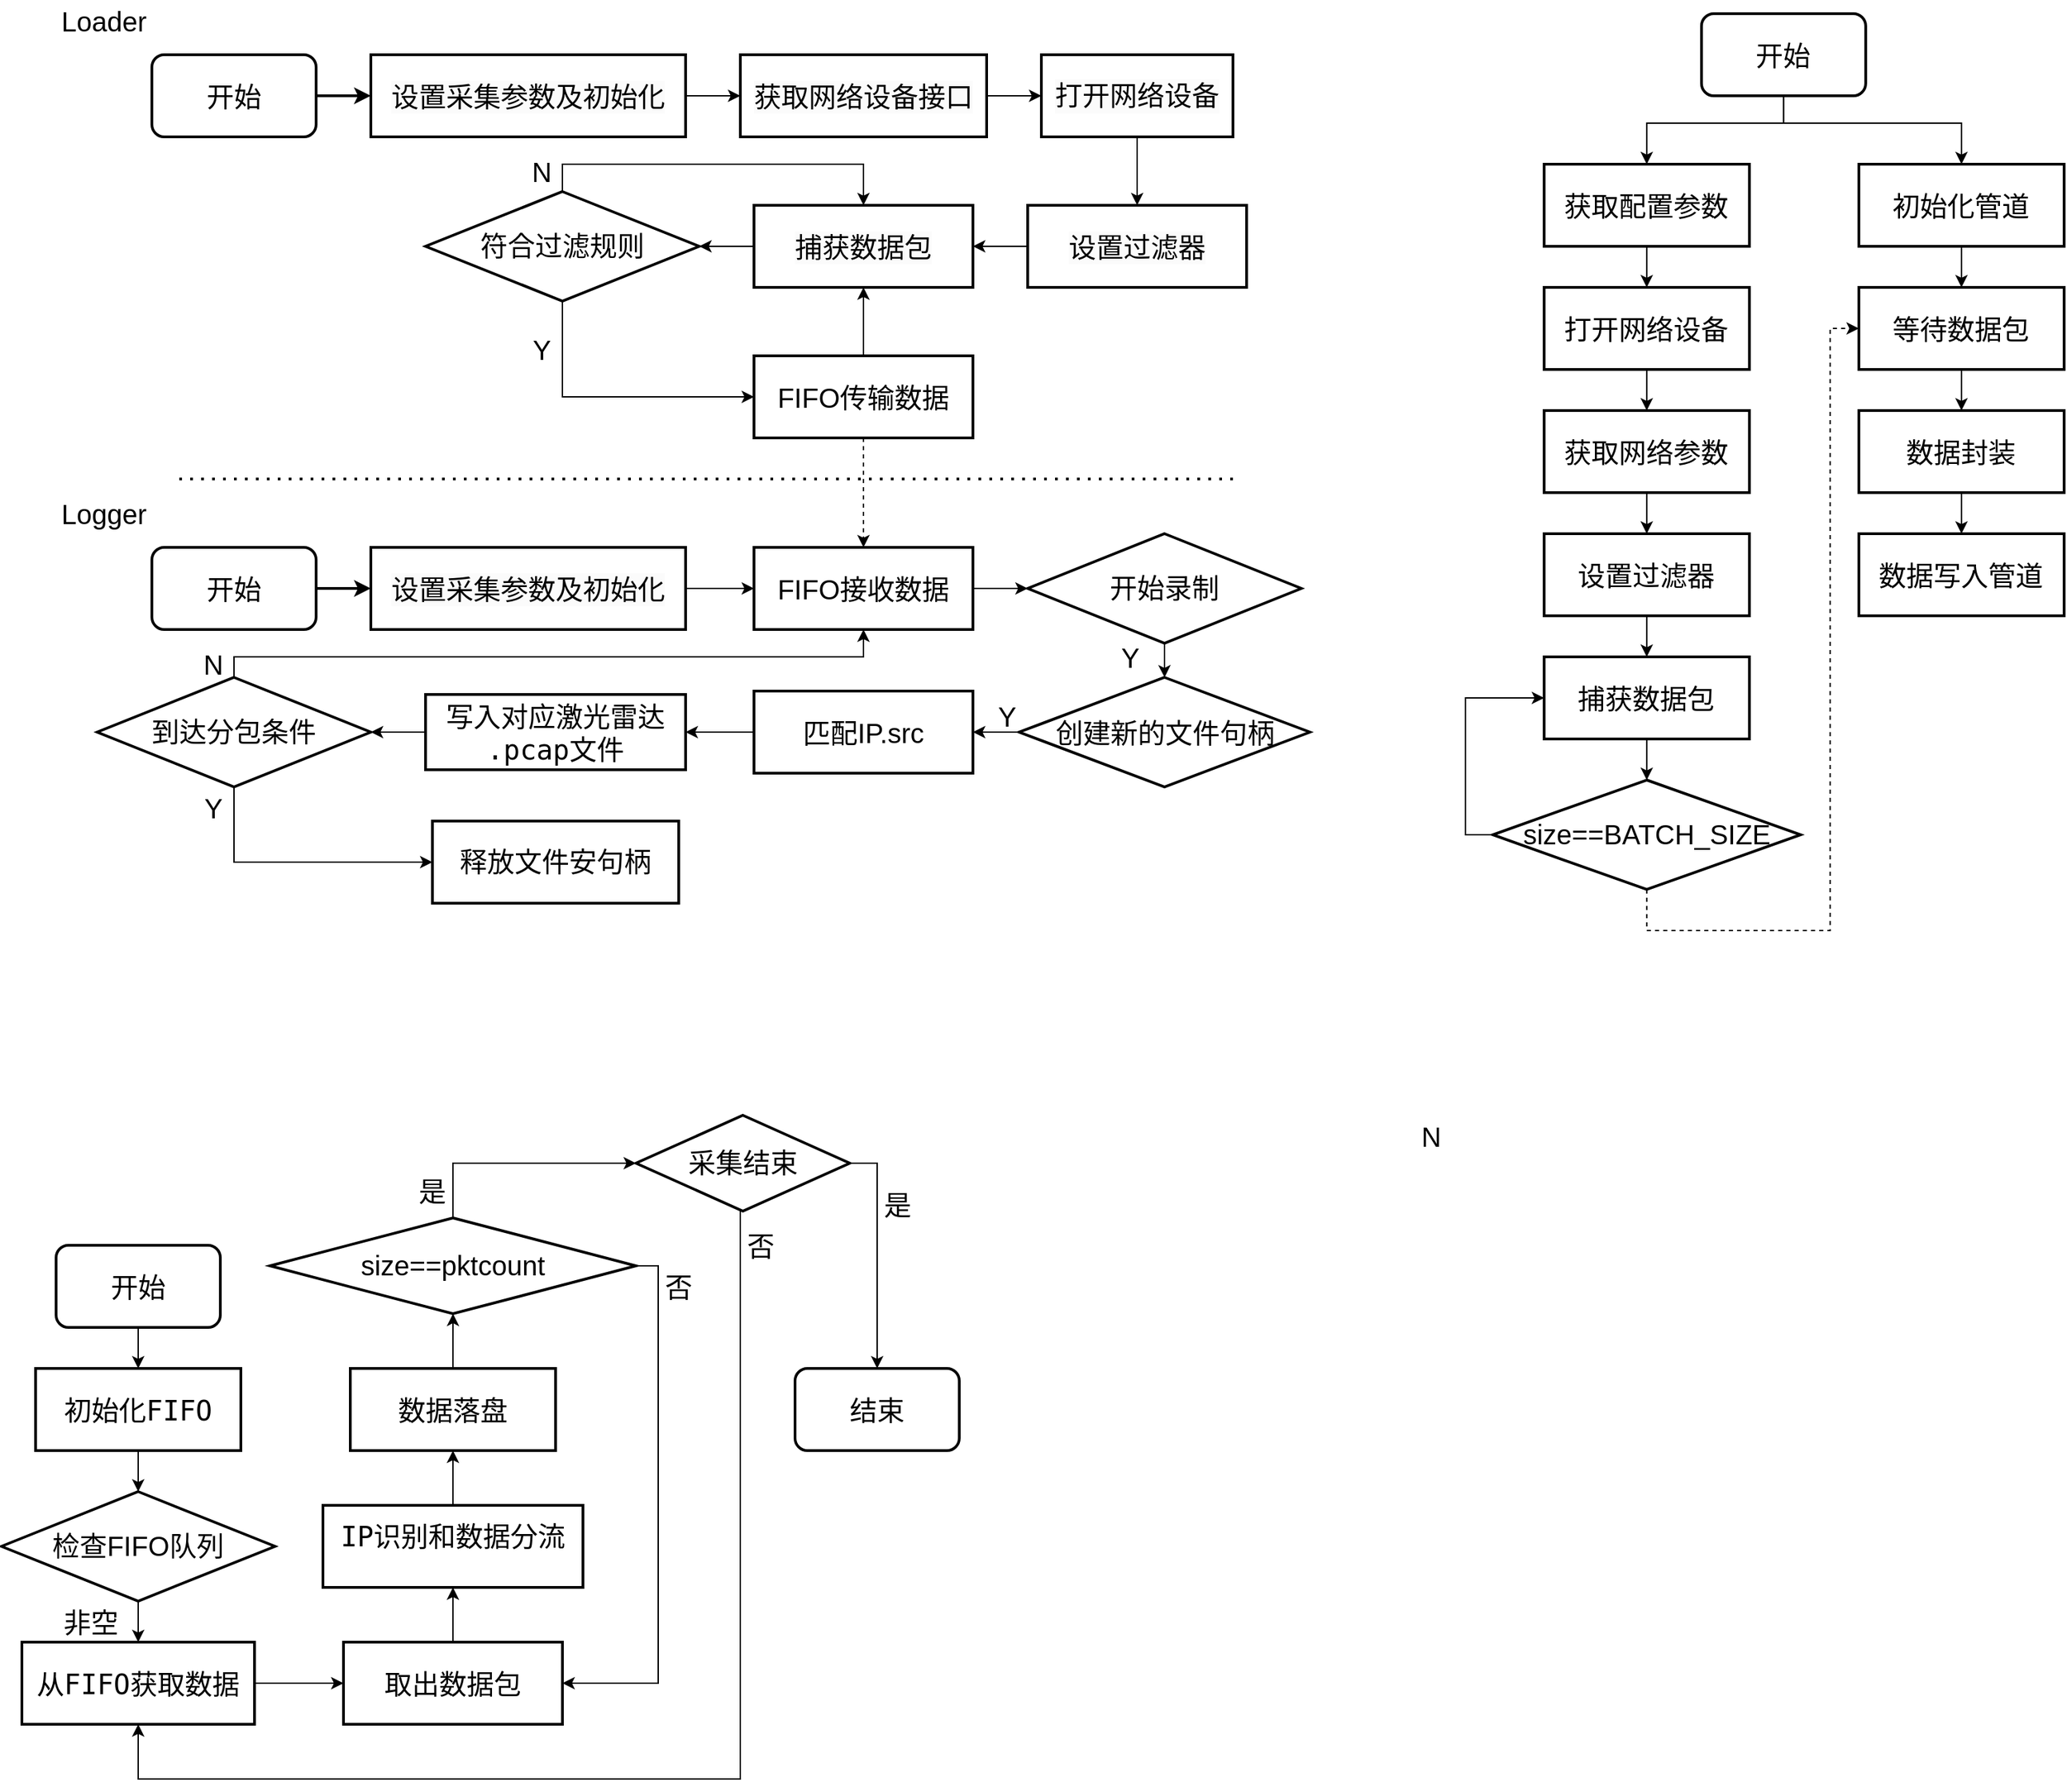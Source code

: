 <mxfile version="24.8.4">
  <diagram name="第 1 页" id="-34MsAzQcpD7_Uyt-niJ">
    <mxGraphModel dx="1960" dy="1059" grid="1" gridSize="10" guides="1" tooltips="1" connect="1" arrows="1" fold="1" page="1" pageScale="1" pageWidth="827" pageHeight="1169" math="0" shadow="0">
      <root>
        <mxCell id="0" />
        <mxCell id="1" parent="0" />
        <mxCell id="CMEZGBUHvDBOm816A8C0-10" value="" style="edgeStyle=orthogonalEdgeStyle;rounded=0;orthogonalLoop=1;jettySize=auto;html=1;strokeWidth=2;" edge="1" parent="1" source="CMEZGBUHvDBOm816A8C0-1" target="CMEZGBUHvDBOm816A8C0-9">
          <mxGeometry relative="1" as="geometry" />
        </mxCell>
        <mxCell id="CMEZGBUHvDBOm816A8C0-1" value="&lt;h2 style=&quot;font-size: 20px;&quot;&gt;&lt;span style=&quot;font-weight: normal;&quot;&gt;开始&lt;/span&gt;&lt;/h2&gt;" style="rounded=1;whiteSpace=wrap;html=1;strokeWidth=2;" vertex="1" parent="1">
          <mxGeometry x="90" y="90" width="120" height="60" as="geometry" />
        </mxCell>
        <mxCell id="CMEZGBUHvDBOm816A8C0-12" value="" style="edgeStyle=orthogonalEdgeStyle;rounded=0;orthogonalLoop=1;jettySize=auto;html=1;" edge="1" parent="1" source="CMEZGBUHvDBOm816A8C0-9" target="CMEZGBUHvDBOm816A8C0-11">
          <mxGeometry relative="1" as="geometry" />
        </mxCell>
        <mxCell id="CMEZGBUHvDBOm816A8C0-9" value="&lt;h2 style=&quot;forced-color-adjust: none; color: rgb(0, 0, 0); font-family: Helvetica; font-style: normal; font-variant-ligatures: normal; font-variant-caps: normal; letter-spacing: normal; orphans: 2; text-align: center; text-indent: 0px; text-transform: none; widows: 2; word-spacing: 0px; -webkit-text-stroke-width: 0px; white-space: normal; background-color: rgb(251, 251, 251); text-decoration-thickness: initial; text-decoration-style: initial; text-decoration-color: initial; font-size: 20px;&quot;&gt;&lt;span style=&quot;forced-color-adjust: none; font-weight: normal;&quot;&gt;设置采集参数及初始化&lt;/span&gt;&lt;/h2&gt;" style="rounded=0;whiteSpace=wrap;html=1;strokeWidth=2;" vertex="1" parent="1">
          <mxGeometry x="250" y="90" width="230" height="60" as="geometry" />
        </mxCell>
        <mxCell id="CMEZGBUHvDBOm816A8C0-14" value="" style="edgeStyle=orthogonalEdgeStyle;rounded=0;orthogonalLoop=1;jettySize=auto;html=1;" edge="1" parent="1" source="CMEZGBUHvDBOm816A8C0-11" target="CMEZGBUHvDBOm816A8C0-13">
          <mxGeometry relative="1" as="geometry" />
        </mxCell>
        <mxCell id="CMEZGBUHvDBOm816A8C0-11" value="&lt;h2 style=&quot;forced-color-adjust: none; color: rgb(0, 0, 0); font-family: Helvetica; font-style: normal; font-variant-ligatures: normal; font-variant-caps: normal; letter-spacing: normal; orphans: 2; text-align: center; text-indent: 0px; text-transform: none; widows: 2; word-spacing: 0px; -webkit-text-stroke-width: 0px; white-space: normal; background-color: rgb(251, 251, 251); text-decoration-thickness: initial; text-decoration-style: initial; text-decoration-color: initial; font-size: 20px;&quot;&gt;&lt;span style=&quot;forced-color-adjust: none; font-weight: normal;&quot;&gt;获取网络设备接口&lt;/span&gt;&lt;/h2&gt;" style="rounded=0;whiteSpace=wrap;html=1;strokeWidth=2;" vertex="1" parent="1">
          <mxGeometry x="520" y="90" width="180" height="60" as="geometry" />
        </mxCell>
        <mxCell id="CMEZGBUHvDBOm816A8C0-16" value="" style="edgeStyle=orthogonalEdgeStyle;rounded=0;orthogonalLoop=1;jettySize=auto;html=1;entryX=0.5;entryY=0;entryDx=0;entryDy=0;" edge="1" parent="1" source="CMEZGBUHvDBOm816A8C0-13" target="CMEZGBUHvDBOm816A8C0-17">
          <mxGeometry relative="1" as="geometry">
            <mxPoint x="810" y="210" as="targetPoint" />
          </mxGeometry>
        </mxCell>
        <mxCell id="CMEZGBUHvDBOm816A8C0-13" value="&lt;h2 style=&quot;forced-color-adjust: none; color: rgb(0, 0, 0); font-family: Helvetica; font-style: normal; font-variant-ligatures: normal; font-variant-caps: normal; letter-spacing: normal; orphans: 2; text-align: center; text-indent: 0px; text-transform: none; widows: 2; word-spacing: 0px; -webkit-text-stroke-width: 0px; white-space: normal; background-color: rgb(251, 251, 251); text-decoration-thickness: initial; text-decoration-style: initial; text-decoration-color: initial;&quot;&gt;&lt;span style=&quot;forced-color-adjust: none; font-weight: normal;&quot;&gt;&lt;font style=&quot;font-size: 20px;&quot;&gt;打开网络设备&lt;/font&gt;&lt;/span&gt;&lt;/h2&gt;" style="rounded=0;whiteSpace=wrap;html=1;strokeWidth=2;" vertex="1" parent="1">
          <mxGeometry x="740" y="90" width="140" height="60" as="geometry" />
        </mxCell>
        <mxCell id="CMEZGBUHvDBOm816A8C0-17" value="&lt;h2 style=&quot;forced-color-adjust: none; color: rgb(0, 0, 0); font-family: Helvetica; font-style: normal; font-variant-ligatures: normal; font-variant-caps: normal; letter-spacing: normal; orphans: 2; text-align: center; text-indent: 0px; text-transform: none; widows: 2; word-spacing: 0px; -webkit-text-stroke-width: 0px; white-space: normal; background-color: rgb(251, 251, 251); text-decoration-thickness: initial; text-decoration-style: initial; text-decoration-color: initial; font-size: 20px;&quot;&gt;&lt;span style=&quot;forced-color-adjust: none; font-weight: normal;&quot;&gt;设置过滤器&lt;/span&gt;&lt;/h2&gt;" style="rounded=0;whiteSpace=wrap;html=1;strokeWidth=2;" vertex="1" parent="1">
          <mxGeometry x="730" y="200" width="160" height="60" as="geometry" />
        </mxCell>
        <mxCell id="CMEZGBUHvDBOm816A8C0-26" value="" style="edgeStyle=orthogonalEdgeStyle;rounded=0;orthogonalLoop=1;jettySize=auto;html=1;exitX=0;exitY=0.5;exitDx=0;exitDy=0;" edge="1" parent="1" source="CMEZGBUHvDBOm816A8C0-17" target="CMEZGBUHvDBOm816A8C0-25">
          <mxGeometry relative="1" as="geometry">
            <mxPoint x="560" y="230" as="sourcePoint" />
          </mxGeometry>
        </mxCell>
        <mxCell id="CMEZGBUHvDBOm816A8C0-29" value="" style="edgeStyle=orthogonalEdgeStyle;rounded=0;orthogonalLoop=1;jettySize=auto;html=1;entryX=0.5;entryY=0;entryDx=0;entryDy=0;exitX=0.5;exitY=0;exitDx=0;exitDy=0;" edge="1" parent="1" source="CMEZGBUHvDBOm816A8C0-21" target="CMEZGBUHvDBOm816A8C0-25">
          <mxGeometry relative="1" as="geometry">
            <mxPoint x="700" y="330" as="targetPoint" />
            <Array as="points">
              <mxPoint x="390" y="170" />
              <mxPoint x="610" y="170" />
            </Array>
          </mxGeometry>
        </mxCell>
        <mxCell id="CMEZGBUHvDBOm816A8C0-31" value="" style="edgeStyle=orthogonalEdgeStyle;rounded=0;orthogonalLoop=1;jettySize=auto;html=1;exitX=0.5;exitY=1;exitDx=0;exitDy=0;" edge="1" parent="1" source="CMEZGBUHvDBOm816A8C0-21" target="CMEZGBUHvDBOm816A8C0-30">
          <mxGeometry relative="1" as="geometry">
            <Array as="points">
              <mxPoint x="390" y="340" />
            </Array>
          </mxGeometry>
        </mxCell>
        <mxCell id="CMEZGBUHvDBOm816A8C0-21" value="&lt;h2 style=&quot;&quot;&gt;&lt;span style=&quot;font-size: 20px; font-weight: normal;&quot;&gt;符合过滤&lt;/span&gt;&lt;span style=&quot;font-size: 20px; font-weight: 400;&quot;&gt;规则&lt;/span&gt;&lt;/h2&gt;" style="rhombus;whiteSpace=wrap;html=1;rounded=0;strokeWidth=2;" vertex="1" parent="1">
          <mxGeometry x="290" y="190" width="200" height="80" as="geometry" />
        </mxCell>
        <mxCell id="CMEZGBUHvDBOm816A8C0-27" value="" style="edgeStyle=orthogonalEdgeStyle;rounded=0;orthogonalLoop=1;jettySize=auto;html=1;" edge="1" parent="1" source="CMEZGBUHvDBOm816A8C0-25" target="CMEZGBUHvDBOm816A8C0-21">
          <mxGeometry relative="1" as="geometry" />
        </mxCell>
        <mxCell id="CMEZGBUHvDBOm816A8C0-25" value="&lt;h2 style=&quot;forced-color-adjust: none; color: rgb(0, 0, 0); font-family: Helvetica; font-style: normal; font-variant-ligatures: normal; font-variant-caps: normal; letter-spacing: normal; orphans: 2; text-align: center; text-indent: 0px; text-transform: none; widows: 2; word-spacing: 0px; -webkit-text-stroke-width: 0px; white-space: normal; background-color: rgb(251, 251, 251); text-decoration-thickness: initial; text-decoration-style: initial; text-decoration-color: initial; font-size: 20px;&quot;&gt;&lt;span style=&quot;forced-color-adjust: none; font-weight: normal;&quot;&gt;捕获数据包&lt;/span&gt;&lt;/h2&gt;" style="rounded=0;whiteSpace=wrap;html=1;strokeWidth=2;" vertex="1" parent="1">
          <mxGeometry x="530" y="200" width="160" height="60" as="geometry" />
        </mxCell>
        <mxCell id="CMEZGBUHvDBOm816A8C0-33" value="" style="edgeStyle=orthogonalEdgeStyle;rounded=0;orthogonalLoop=1;jettySize=auto;html=1;dashed=1;" edge="1" parent="1" source="CMEZGBUHvDBOm816A8C0-30" target="CMEZGBUHvDBOm816A8C0-32">
          <mxGeometry relative="1" as="geometry" />
        </mxCell>
        <mxCell id="CMEZGBUHvDBOm816A8C0-38" value="" style="edgeStyle=orthogonalEdgeStyle;rounded=0;orthogonalLoop=1;jettySize=auto;html=1;entryX=0.5;entryY=1;entryDx=0;entryDy=0;" edge="1" parent="1" source="CMEZGBUHvDBOm816A8C0-30" target="CMEZGBUHvDBOm816A8C0-25">
          <mxGeometry relative="1" as="geometry">
            <mxPoint x="550" y="330" as="targetPoint" />
          </mxGeometry>
        </mxCell>
        <mxCell id="CMEZGBUHvDBOm816A8C0-30" value="&lt;h2 style=&quot;font-size: 20px;&quot;&gt;&lt;span style=&quot;font-weight: normal;&quot;&gt;FIFO传输数据&lt;/span&gt;&lt;/h2&gt;" style="whiteSpace=wrap;html=1;rounded=0;strokeWidth=2;" vertex="1" parent="1">
          <mxGeometry x="530" y="310" width="160" height="60" as="geometry" />
        </mxCell>
        <mxCell id="CMEZGBUHvDBOm816A8C0-44" value="" style="edgeStyle=orthogonalEdgeStyle;rounded=0;orthogonalLoop=1;jettySize=auto;html=1;exitX=0.5;exitY=1;exitDx=0;exitDy=0;" edge="1" parent="1" source="CMEZGBUHvDBOm816A8C0-59" target="CMEZGBUHvDBOm816A8C0-63">
          <mxGeometry relative="1" as="geometry">
            <mxPoint x="610" y="630" as="sourcePoint" />
            <mxPoint x="610" y="710" as="targetPoint" />
          </mxGeometry>
        </mxCell>
        <mxCell id="CMEZGBUHvDBOm816A8C0-67" value="" style="edgeStyle=orthogonalEdgeStyle;rounded=0;orthogonalLoop=1;jettySize=auto;html=1;" edge="1" parent="1" source="CMEZGBUHvDBOm816A8C0-32" target="CMEZGBUHvDBOm816A8C0-59">
          <mxGeometry relative="1" as="geometry" />
        </mxCell>
        <mxCell id="CMEZGBUHvDBOm816A8C0-32" value="&lt;h2 style=&quot;font-size: 20px;&quot;&gt;&lt;span style=&quot;font-weight: normal;&quot;&gt;FIFO接收数据&lt;/span&gt;&lt;/h2&gt;" style="whiteSpace=wrap;html=1;rounded=0;strokeWidth=2;" vertex="1" parent="1">
          <mxGeometry x="530" y="450" width="160" height="60" as="geometry" />
        </mxCell>
        <mxCell id="CMEZGBUHvDBOm816A8C0-34" value="" style="endArrow=none;dashed=1;html=1;dashPattern=1 3;strokeWidth=2;rounded=0;" edge="1" parent="1">
          <mxGeometry width="50" height="50" relative="1" as="geometry">
            <mxPoint x="110" y="400" as="sourcePoint" />
            <mxPoint x="880" y="400" as="targetPoint" />
          </mxGeometry>
        </mxCell>
        <mxCell id="CMEZGBUHvDBOm816A8C0-39" value="" style="edgeStyle=orthogonalEdgeStyle;rounded=0;orthogonalLoop=1;jettySize=auto;html=1;strokeWidth=2;" edge="1" parent="1" source="CMEZGBUHvDBOm816A8C0-40" target="CMEZGBUHvDBOm816A8C0-41">
          <mxGeometry relative="1" as="geometry" />
        </mxCell>
        <mxCell id="CMEZGBUHvDBOm816A8C0-40" value="&lt;h2 style=&quot;font-size: 20px;&quot;&gt;&lt;span style=&quot;font-weight: normal;&quot;&gt;开始&lt;/span&gt;&lt;/h2&gt;" style="rounded=1;whiteSpace=wrap;html=1;strokeWidth=2;" vertex="1" parent="1">
          <mxGeometry x="90" y="450" width="120" height="60" as="geometry" />
        </mxCell>
        <mxCell id="CMEZGBUHvDBOm816A8C0-42" value="" style="edgeStyle=orthogonalEdgeStyle;rounded=0;orthogonalLoop=1;jettySize=auto;html=1;" edge="1" parent="1" source="CMEZGBUHvDBOm816A8C0-41" target="CMEZGBUHvDBOm816A8C0-32">
          <mxGeometry relative="1" as="geometry" />
        </mxCell>
        <mxCell id="CMEZGBUHvDBOm816A8C0-41" value="&lt;h2 style=&quot;forced-color-adjust: none; color: rgb(0, 0, 0); font-family: Helvetica; font-style: normal; font-variant-ligatures: normal; font-variant-caps: normal; letter-spacing: normal; orphans: 2; text-align: center; text-indent: 0px; text-transform: none; widows: 2; word-spacing: 0px; -webkit-text-stroke-width: 0px; white-space: normal; background-color: rgb(251, 251, 251); text-decoration-thickness: initial; text-decoration-style: initial; text-decoration-color: initial; font-size: 20px;&quot;&gt;&lt;span style=&quot;forced-color-adjust: none; font-weight: normal;&quot;&gt;设置采集参数及初始化&lt;/span&gt;&lt;/h2&gt;" style="rounded=0;whiteSpace=wrap;html=1;strokeWidth=2;" vertex="1" parent="1">
          <mxGeometry x="250" y="450" width="230" height="60" as="geometry" />
        </mxCell>
        <mxCell id="CMEZGBUHvDBOm816A8C0-69" value="" style="edgeStyle=orthogonalEdgeStyle;rounded=0;orthogonalLoop=1;jettySize=auto;html=1;" edge="1" parent="1" source="CMEZGBUHvDBOm816A8C0-46" target="CMEZGBUHvDBOm816A8C0-68">
          <mxGeometry relative="1" as="geometry" />
        </mxCell>
        <mxCell id="CMEZGBUHvDBOm816A8C0-46" value="&lt;h2 style=&quot;font-size: 20px;&quot;&gt;&lt;span style=&quot;font-weight: 400;&quot;&gt;匹配IP.src&lt;/span&gt;&lt;/h2&gt;" style="whiteSpace=wrap;html=1;rounded=0;strokeWidth=2;" vertex="1" parent="1">
          <mxGeometry x="530" y="555" width="160" height="60" as="geometry" />
        </mxCell>
        <mxCell id="CMEZGBUHvDBOm816A8C0-51" value="" style="edgeStyle=orthogonalEdgeStyle;rounded=0;orthogonalLoop=1;jettySize=auto;html=1;exitX=0.5;exitY=1;exitDx=0;exitDy=0;entryX=0;entryY=0.5;entryDx=0;entryDy=0;" edge="1" parent="1" source="CMEZGBUHvDBOm816A8C0-49" target="CMEZGBUHvDBOm816A8C0-50">
          <mxGeometry relative="1" as="geometry" />
        </mxCell>
        <mxCell id="CMEZGBUHvDBOm816A8C0-83" value="" style="edgeStyle=orthogonalEdgeStyle;rounded=0;orthogonalLoop=1;jettySize=auto;html=1;entryX=0.5;entryY=1;entryDx=0;entryDy=0;" edge="1" parent="1" source="CMEZGBUHvDBOm816A8C0-49" target="CMEZGBUHvDBOm816A8C0-32">
          <mxGeometry relative="1" as="geometry">
            <Array as="points">
              <mxPoint x="150" y="530" />
              <mxPoint x="610" y="530" />
            </Array>
          </mxGeometry>
        </mxCell>
        <mxCell id="CMEZGBUHvDBOm816A8C0-49" value="&lt;h2 style=&quot;&quot;&gt;&lt;span style=&quot;font-size: 20px; font-weight: 400;&quot;&gt;到达分包条件&lt;/span&gt;&lt;/h2&gt;" style="rhombus;whiteSpace=wrap;html=1;rounded=0;strokeWidth=2;" vertex="1" parent="1">
          <mxGeometry x="50" y="545" width="200" height="80" as="geometry" />
        </mxCell>
        <mxCell id="CMEZGBUHvDBOm816A8C0-50" value="&lt;h2&gt;&lt;span style=&quot;font-size: 20px; font-weight: 400;&quot;&gt;释放文件安句柄&lt;/span&gt;&lt;/h2&gt;" style="whiteSpace=wrap;html=1;rounded=0;strokeWidth=2;" vertex="1" parent="1">
          <mxGeometry x="295" y="650" width="180" height="60" as="geometry" />
        </mxCell>
        <mxCell id="CMEZGBUHvDBOm816A8C0-59" value="&lt;h2 style=&quot;&quot;&gt;&lt;span style=&quot;font-size: 20px; font-weight: 400;&quot;&gt;开始录制&lt;/span&gt;&lt;/h2&gt;" style="rhombus;whiteSpace=wrap;html=1;rounded=0;strokeWidth=2;" vertex="1" parent="1">
          <mxGeometry x="730" y="440" width="200" height="80" as="geometry" />
        </mxCell>
        <mxCell id="CMEZGBUHvDBOm816A8C0-64" value="" style="edgeStyle=orthogonalEdgeStyle;rounded=0;orthogonalLoop=1;jettySize=auto;html=1;" edge="1" parent="1" source="CMEZGBUHvDBOm816A8C0-63" target="CMEZGBUHvDBOm816A8C0-46">
          <mxGeometry relative="1" as="geometry" />
        </mxCell>
        <mxCell id="CMEZGBUHvDBOm816A8C0-63" value="&lt;h2 style=&quot;font-size: 20px;&quot;&gt;&lt;span style=&quot;font-weight: normal;&quot;&gt;创建新的文件句柄&lt;/span&gt;&lt;/h2&gt;" style="rhombus;whiteSpace=wrap;html=1;rounded=0;strokeWidth=2;" vertex="1" parent="1">
          <mxGeometry x="723.75" y="545" width="212.5" height="80" as="geometry" />
        </mxCell>
        <mxCell id="CMEZGBUHvDBOm816A8C0-70" value="" style="edgeStyle=orthogonalEdgeStyle;rounded=0;orthogonalLoop=1;jettySize=auto;html=1;" edge="1" parent="1" source="CMEZGBUHvDBOm816A8C0-68" target="CMEZGBUHvDBOm816A8C0-49">
          <mxGeometry relative="1" as="geometry" />
        </mxCell>
        <mxCell id="CMEZGBUHvDBOm816A8C0-68" value="&lt;pre style=&quot;font-size: 20px;&quot;&gt;&lt;span style=&quot;font-weight: 400;&quot;&gt;写入对应激光雷达&lt;br&gt;&lt;/span&gt;&lt;span style=&quot;font-weight: 400;&quot;&gt;.pcap文件&lt;/span&gt;&lt;/pre&gt;" style="whiteSpace=wrap;html=1;rounded=0;strokeWidth=2;" vertex="1" parent="1">
          <mxGeometry x="290" y="557.5" width="190" height="55" as="geometry" />
        </mxCell>
        <mxCell id="CMEZGBUHvDBOm816A8C0-73" value="&lt;font style=&quot;font-size: 20px;&quot;&gt;Y&lt;/font&gt;" style="text;html=1;align=center;verticalAlign=middle;whiteSpace=wrap;rounded=0;" vertex="1" parent="1">
          <mxGeometry x="360" y="290" width="30" height="30" as="geometry" />
        </mxCell>
        <mxCell id="CMEZGBUHvDBOm816A8C0-77" value="&lt;font style=&quot;font-size: 20px;&quot;&gt;Y&lt;/font&gt;" style="text;html=1;align=center;verticalAlign=middle;whiteSpace=wrap;rounded=0;" vertex="1" parent="1">
          <mxGeometry x="790" y="515" width="30" height="30" as="geometry" />
        </mxCell>
        <mxCell id="CMEZGBUHvDBOm816A8C0-78" value="&lt;font style=&quot;font-size: 20px;&quot;&gt;Y&lt;/font&gt;" style="text;html=1;align=center;verticalAlign=middle;whiteSpace=wrap;rounded=0;" vertex="1" parent="1">
          <mxGeometry x="700" y="557.5" width="30" height="30" as="geometry" />
        </mxCell>
        <mxCell id="CMEZGBUHvDBOm816A8C0-79" value="&lt;font style=&quot;font-size: 20px;&quot;&gt;Y&lt;/font&gt;" style="text;html=1;align=center;verticalAlign=middle;whiteSpace=wrap;rounded=0;" vertex="1" parent="1">
          <mxGeometry x="120" y="625" width="30" height="30" as="geometry" />
        </mxCell>
        <mxCell id="CMEZGBUHvDBOm816A8C0-80" value="&lt;font style=&quot;font-size: 20px;&quot;&gt;N&lt;/font&gt;" style="text;html=1;align=center;verticalAlign=middle;whiteSpace=wrap;rounded=0;" vertex="1" parent="1">
          <mxGeometry x="360" y="160" width="30" height="30" as="geometry" />
        </mxCell>
        <mxCell id="CMEZGBUHvDBOm816A8C0-81" value="&lt;font style=&quot;font-size: 20px;&quot;&gt;N&lt;/font&gt;" style="text;html=1;align=center;verticalAlign=middle;whiteSpace=wrap;rounded=0;" vertex="1" parent="1">
          <mxGeometry x="120" y="520" width="30" height="30" as="geometry" />
        </mxCell>
        <mxCell id="CMEZGBUHvDBOm816A8C0-84" value="&lt;font style=&quot;font-size: 20px;&quot;&gt;Logger&lt;/font&gt;" style="text;html=1;align=center;verticalAlign=middle;whiteSpace=wrap;rounded=0;" vertex="1" parent="1">
          <mxGeometry x="40" y="410" width="30" height="30" as="geometry" />
        </mxCell>
        <mxCell id="CMEZGBUHvDBOm816A8C0-85" value="&lt;font style=&quot;font-size: 20px;&quot;&gt;Loader&lt;/font&gt;" style="text;html=1;align=center;verticalAlign=middle;whiteSpace=wrap;rounded=0;" vertex="1" parent="1">
          <mxGeometry x="40" y="50" width="30" height="30" as="geometry" />
        </mxCell>
        <mxCell id="CMEZGBUHvDBOm816A8C0-89" value="" style="edgeStyle=orthogonalEdgeStyle;rounded=0;orthogonalLoop=1;jettySize=auto;html=1;" edge="1" parent="1" source="CMEZGBUHvDBOm816A8C0-87" target="CMEZGBUHvDBOm816A8C0-88">
          <mxGeometry relative="1" as="geometry">
            <Array as="points">
              <mxPoint x="1282.4" y="140" />
              <mxPoint x="1182.4" y="140" />
            </Array>
          </mxGeometry>
        </mxCell>
        <mxCell id="CMEZGBUHvDBOm816A8C0-95" value="" style="edgeStyle=orthogonalEdgeStyle;rounded=0;orthogonalLoop=1;jettySize=auto;html=1;entryX=0.5;entryY=0;entryDx=0;entryDy=0;exitX=0.5;exitY=1;exitDx=0;exitDy=0;" edge="1" parent="1" source="CMEZGBUHvDBOm816A8C0-87" target="CMEZGBUHvDBOm816A8C0-96">
          <mxGeometry relative="1" as="geometry">
            <mxPoint x="1257.4" y="200" as="sourcePoint" />
            <mxPoint x="1497.4" y="100" as="targetPoint" />
            <Array as="points">
              <mxPoint x="1282.4" y="140" />
              <mxPoint x="1412.4" y="140" />
            </Array>
          </mxGeometry>
        </mxCell>
        <mxCell id="CMEZGBUHvDBOm816A8C0-87" value="&lt;h2 style=&quot;font-size: 20px;&quot;&gt;&lt;span style=&quot;font-weight: normal;&quot;&gt;开始&lt;/span&gt;&lt;/h2&gt;" style="rounded=1;whiteSpace=wrap;html=1;strokeWidth=2;" vertex="1" parent="1">
          <mxGeometry x="1222.4" y="60" width="120" height="60" as="geometry" />
        </mxCell>
        <mxCell id="CMEZGBUHvDBOm816A8C0-91" value="" style="edgeStyle=orthogonalEdgeStyle;rounded=0;orthogonalLoop=1;jettySize=auto;html=1;" edge="1" parent="1" source="CMEZGBUHvDBOm816A8C0-88" target="CMEZGBUHvDBOm816A8C0-90">
          <mxGeometry relative="1" as="geometry" />
        </mxCell>
        <mxCell id="CMEZGBUHvDBOm816A8C0-88" value="&lt;pre style=&quot;&quot;&gt;&lt;span style=&quot;font-size: 20px; font-weight: 400;&quot;&gt;获取配置参数&lt;/span&gt;&lt;/pre&gt;" style="whiteSpace=wrap;html=1;rounded=0;strokeWidth=2;" vertex="1" parent="1">
          <mxGeometry x="1107.4" y="170" width="150" height="60" as="geometry" />
        </mxCell>
        <mxCell id="CMEZGBUHvDBOm816A8C0-93" value="" style="edgeStyle=orthogonalEdgeStyle;rounded=0;orthogonalLoop=1;jettySize=auto;html=1;" edge="1" parent="1" source="CMEZGBUHvDBOm816A8C0-90" target="CMEZGBUHvDBOm816A8C0-92">
          <mxGeometry relative="1" as="geometry" />
        </mxCell>
        <mxCell id="CMEZGBUHvDBOm816A8C0-90" value="&lt;pre style=&quot;&quot;&gt;&lt;span style=&quot;font-size: 20px;&quot;&gt;打开网络设备&lt;/span&gt;&lt;br&gt;&lt;/pre&gt;" style="whiteSpace=wrap;html=1;rounded=0;strokeWidth=2;" vertex="1" parent="1">
          <mxGeometry x="1107.4" y="260" width="150" height="60" as="geometry" />
        </mxCell>
        <mxCell id="CMEZGBUHvDBOm816A8C0-98" value="" style="edgeStyle=orthogonalEdgeStyle;rounded=0;orthogonalLoop=1;jettySize=auto;html=1;" edge="1" parent="1" source="CMEZGBUHvDBOm816A8C0-92" target="CMEZGBUHvDBOm816A8C0-97">
          <mxGeometry relative="1" as="geometry" />
        </mxCell>
        <mxCell id="CMEZGBUHvDBOm816A8C0-92" value="&lt;pre style=&quot;&quot;&gt;&lt;span style=&quot;font-size: 20px;&quot;&gt;获取网络参数&lt;/span&gt;&lt;br&gt;&lt;/pre&gt;" style="whiteSpace=wrap;html=1;rounded=0;strokeWidth=2;" vertex="1" parent="1">
          <mxGeometry x="1107.4" y="350" width="150" height="60" as="geometry" />
        </mxCell>
        <mxCell id="CMEZGBUHvDBOm816A8C0-109" value="" style="edgeStyle=orthogonalEdgeStyle;rounded=0;orthogonalLoop=1;jettySize=auto;html=1;" edge="1" parent="1" source="CMEZGBUHvDBOm816A8C0-96" target="CMEZGBUHvDBOm816A8C0-108">
          <mxGeometry relative="1" as="geometry" />
        </mxCell>
        <mxCell id="CMEZGBUHvDBOm816A8C0-96" value="&lt;pre&gt;&lt;span style=&quot;font-size: 20px;&quot;&gt;初始化管道&lt;/span&gt;&lt;/pre&gt;" style="whiteSpace=wrap;html=1;rounded=0;strokeWidth=2;" vertex="1" parent="1">
          <mxGeometry x="1337.4" y="170" width="150" height="60" as="geometry" />
        </mxCell>
        <mxCell id="CMEZGBUHvDBOm816A8C0-100" value="" style="edgeStyle=orthogonalEdgeStyle;rounded=0;orthogonalLoop=1;jettySize=auto;html=1;" edge="1" parent="1" source="CMEZGBUHvDBOm816A8C0-97" target="CMEZGBUHvDBOm816A8C0-99">
          <mxGeometry relative="1" as="geometry" />
        </mxCell>
        <mxCell id="CMEZGBUHvDBOm816A8C0-97" value="&lt;pre style=&quot;&quot;&gt;&lt;span style=&quot;font-size: 20px;&quot;&gt;设置过滤器&lt;/span&gt;&lt;br&gt;&lt;/pre&gt;" style="whiteSpace=wrap;html=1;rounded=0;strokeWidth=2;" vertex="1" parent="1">
          <mxGeometry x="1107.4" y="440" width="150" height="60" as="geometry" />
        </mxCell>
        <mxCell id="CMEZGBUHvDBOm816A8C0-116" value="" style="edgeStyle=orthogonalEdgeStyle;rounded=0;orthogonalLoop=1;jettySize=auto;html=1;entryX=0;entryY=0.5;entryDx=0;entryDy=0;dashed=1;exitX=0.5;exitY=1;exitDx=0;exitDy=0;" edge="1" parent="1" source="CMEZGBUHvDBOm816A8C0-117" target="CMEZGBUHvDBOm816A8C0-108">
          <mxGeometry relative="1" as="geometry">
            <mxPoint x="1372.4" y="560" as="targetPoint" />
            <Array as="points">
              <mxPoint x="1182.4" y="730" />
              <mxPoint x="1316.4" y="730" />
              <mxPoint x="1316.4" y="290" />
            </Array>
          </mxGeometry>
        </mxCell>
        <mxCell id="CMEZGBUHvDBOm816A8C0-118" value="" style="edgeStyle=orthogonalEdgeStyle;rounded=0;orthogonalLoop=1;jettySize=auto;html=1;" edge="1" parent="1" source="CMEZGBUHvDBOm816A8C0-99" target="CMEZGBUHvDBOm816A8C0-117">
          <mxGeometry relative="1" as="geometry" />
        </mxCell>
        <mxCell id="CMEZGBUHvDBOm816A8C0-99" value="&lt;pre style=&quot;&quot;&gt;&lt;span style=&quot;font-size: 20px;&quot;&gt;捕获数据包&lt;/span&gt;&lt;br&gt;&lt;/pre&gt;" style="whiteSpace=wrap;html=1;rounded=0;strokeWidth=2;" vertex="1" parent="1">
          <mxGeometry x="1107.4" y="530" width="150" height="60" as="geometry" />
        </mxCell>
        <mxCell id="CMEZGBUHvDBOm816A8C0-122" value="" style="edgeStyle=orthogonalEdgeStyle;rounded=0;orthogonalLoop=1;jettySize=auto;html=1;" edge="1" parent="1" source="CMEZGBUHvDBOm816A8C0-108" target="CMEZGBUHvDBOm816A8C0-121">
          <mxGeometry relative="1" as="geometry" />
        </mxCell>
        <mxCell id="CMEZGBUHvDBOm816A8C0-108" value="&lt;pre&gt;&lt;span style=&quot;font-size: 20px;&quot;&gt;等待数据包&lt;/span&gt;&lt;/pre&gt;" style="whiteSpace=wrap;html=1;rounded=0;strokeWidth=2;" vertex="1" parent="1">
          <mxGeometry x="1337.4" y="260" width="150" height="60" as="geometry" />
        </mxCell>
        <mxCell id="CMEZGBUHvDBOm816A8C0-114" value="&lt;font style=&quot;font-size: 20px;&quot;&gt;N&lt;/font&gt;" style="text;html=1;align=center;verticalAlign=middle;whiteSpace=wrap;rounded=0;" vertex="1" parent="1">
          <mxGeometry x="1010" y="865" width="30" height="30" as="geometry" />
        </mxCell>
        <mxCell id="CMEZGBUHvDBOm816A8C0-120" value="" style="edgeStyle=orthogonalEdgeStyle;rounded=0;orthogonalLoop=1;jettySize=auto;html=1;entryX=0;entryY=0.5;entryDx=0;entryDy=0;exitX=0;exitY=0.5;exitDx=0;exitDy=0;" edge="1" parent="1" source="CMEZGBUHvDBOm816A8C0-117" target="CMEZGBUHvDBOm816A8C0-99">
          <mxGeometry relative="1" as="geometry">
            <mxPoint x="989.9" y="660" as="targetPoint" />
          </mxGeometry>
        </mxCell>
        <mxCell id="CMEZGBUHvDBOm816A8C0-117" value="&lt;h2 style=&quot;&quot;&gt;&lt;span style=&quot;font-size: 20px; font-weight: 400;&quot;&gt;size==BATCH_SIZE&lt;/span&gt;&lt;/h2&gt;" style="rhombus;whiteSpace=wrap;html=1;rounded=0;strokeWidth=2;" vertex="1" parent="1">
          <mxGeometry x="1069.9" y="620" width="225" height="80" as="geometry" />
        </mxCell>
        <mxCell id="CMEZGBUHvDBOm816A8C0-124" value="" style="edgeStyle=orthogonalEdgeStyle;rounded=0;orthogonalLoop=1;jettySize=auto;html=1;" edge="1" parent="1" source="CMEZGBUHvDBOm816A8C0-121" target="CMEZGBUHvDBOm816A8C0-123">
          <mxGeometry relative="1" as="geometry" />
        </mxCell>
        <mxCell id="CMEZGBUHvDBOm816A8C0-121" value="&lt;span style=&quot;font-size: 20px;&quot;&gt;数据封装&lt;/span&gt;" style="whiteSpace=wrap;html=1;rounded=0;strokeWidth=2;" vertex="1" parent="1">
          <mxGeometry x="1337.4" y="350" width="150" height="60" as="geometry" />
        </mxCell>
        <mxCell id="CMEZGBUHvDBOm816A8C0-123" value="&lt;span style=&quot;font-size: 20px;&quot;&gt;数据写入管道&lt;/span&gt;" style="whiteSpace=wrap;html=1;rounded=0;strokeWidth=2;" vertex="1" parent="1">
          <mxGeometry x="1337.4" y="440" width="150" height="60" as="geometry" />
        </mxCell>
        <mxCell id="CMEZGBUHvDBOm816A8C0-148" value="" style="edgeStyle=orthogonalEdgeStyle;rounded=0;orthogonalLoop=1;jettySize=auto;html=1;" edge="1" parent="1" source="CMEZGBUHvDBOm816A8C0-127" target="CMEZGBUHvDBOm816A8C0-129">
          <mxGeometry relative="1" as="geometry" />
        </mxCell>
        <mxCell id="CMEZGBUHvDBOm816A8C0-127" value="&lt;h2 style=&quot;font-size: 20px;&quot;&gt;&lt;span style=&quot;font-weight: normal;&quot;&gt;开始&lt;/span&gt;&lt;/h2&gt;" style="rounded=1;whiteSpace=wrap;html=1;strokeWidth=2;" vertex="1" parent="1">
          <mxGeometry x="20" y="960" width="120" height="60" as="geometry" />
        </mxCell>
        <mxCell id="CMEZGBUHvDBOm816A8C0-128" value="" style="edgeStyle=orthogonalEdgeStyle;rounded=0;orthogonalLoop=1;jettySize=auto;html=1;" edge="1" parent="1" source="CMEZGBUHvDBOm816A8C0-129" target="CMEZGBUHvDBOm816A8C0-149">
          <mxGeometry relative="1" as="geometry">
            <mxPoint x="350" y="990.048" as="targetPoint" />
          </mxGeometry>
        </mxCell>
        <mxCell id="CMEZGBUHvDBOm816A8C0-129" value="&lt;pre style=&quot;&quot;&gt;&lt;span style=&quot;font-size: 20px;&quot;&gt;初始化FIFO&lt;/span&gt;&lt;/pre&gt;" style="whiteSpace=wrap;html=1;rounded=0;strokeWidth=2;" vertex="1" parent="1">
          <mxGeometry x="5" y="1050" width="150" height="60" as="geometry" />
        </mxCell>
        <mxCell id="CMEZGBUHvDBOm816A8C0-130" value="" style="edgeStyle=orthogonalEdgeStyle;rounded=0;orthogonalLoop=1;jettySize=auto;html=1;exitX=0.5;exitY=1;exitDx=0;exitDy=0;" edge="1" parent="1" source="CMEZGBUHvDBOm816A8C0-149" target="CMEZGBUHvDBOm816A8C0-133">
          <mxGeometry relative="1" as="geometry">
            <mxPoint x="500" y="990.048" as="sourcePoint" />
          </mxGeometry>
        </mxCell>
        <mxCell id="CMEZGBUHvDBOm816A8C0-132" value="" style="edgeStyle=orthogonalEdgeStyle;rounded=0;orthogonalLoop=1;jettySize=auto;html=1;" edge="1" parent="1" source="CMEZGBUHvDBOm816A8C0-161" target="CMEZGBUHvDBOm816A8C0-137">
          <mxGeometry relative="1" as="geometry" />
        </mxCell>
        <mxCell id="CMEZGBUHvDBOm816A8C0-133" value="&lt;pre style=&quot;&quot;&gt;&lt;span style=&quot;font-size: 20px;&quot;&gt;从FIFO获取数据&lt;/span&gt;&lt;br&gt;&lt;/pre&gt;" style="whiteSpace=wrap;html=1;rounded=0;strokeWidth=2;" vertex="1" parent="1">
          <mxGeometry x="-5" y="1250" width="170" height="60" as="geometry" />
        </mxCell>
        <mxCell id="CMEZGBUHvDBOm816A8C0-136" value="" style="edgeStyle=orthogonalEdgeStyle;rounded=0;orthogonalLoop=1;jettySize=auto;html=1;" edge="1" parent="1" source="CMEZGBUHvDBOm816A8C0-137" target="CMEZGBUHvDBOm816A8C0-140">
          <mxGeometry relative="1" as="geometry" />
        </mxCell>
        <mxCell id="CMEZGBUHvDBOm816A8C0-137" value="&lt;pre style=&quot;&quot;&gt;&lt;span style=&quot;font-size: 20px;&quot;&gt;IP识别和数据分流&lt;br/&gt;&lt;/span&gt;&lt;br/&gt;&lt;/pre&gt;" style="whiteSpace=wrap;html=1;rounded=0;strokeWidth=2;" vertex="1" parent="1">
          <mxGeometry x="215" y="1150" width="190" height="60" as="geometry" />
        </mxCell>
        <mxCell id="CMEZGBUHvDBOm816A8C0-139" value="" style="edgeStyle=orthogonalEdgeStyle;rounded=0;orthogonalLoop=1;jettySize=auto;html=1;entryX=0.5;entryY=1;entryDx=0;entryDy=0;exitX=0.5;exitY=1;exitDx=0;exitDy=0;" edge="1" parent="1" source="CMEZGBUHvDBOm816A8C0-165" target="CMEZGBUHvDBOm816A8C0-133">
          <mxGeometry relative="1" as="geometry">
            <Array as="points">
              <mxPoint x="520" y="935" />
              <mxPoint x="520" y="1350" />
              <mxPoint x="80" y="1350" />
            </Array>
          </mxGeometry>
        </mxCell>
        <mxCell id="CMEZGBUHvDBOm816A8C0-154" value="" style="edgeStyle=orthogonalEdgeStyle;rounded=0;orthogonalLoop=1;jettySize=auto;html=1;" edge="1" parent="1" source="CMEZGBUHvDBOm816A8C0-140" target="CMEZGBUHvDBOm816A8C0-144">
          <mxGeometry relative="1" as="geometry" />
        </mxCell>
        <mxCell id="CMEZGBUHvDBOm816A8C0-140" value="&lt;pre style=&quot;&quot;&gt;&lt;span style=&quot;font-size: 20px;&quot;&gt;数据落盘&lt;/span&gt;&lt;br&gt;&lt;/pre&gt;" style="whiteSpace=wrap;html=1;rounded=0;strokeWidth=2;" vertex="1" parent="1">
          <mxGeometry x="235" y="1050" width="150" height="60" as="geometry" />
        </mxCell>
        <mxCell id="CMEZGBUHvDBOm816A8C0-166" value="" style="edgeStyle=orthogonalEdgeStyle;rounded=0;orthogonalLoop=1;jettySize=auto;html=1;exitX=0.5;exitY=0;exitDx=0;exitDy=0;" edge="1" parent="1" source="CMEZGBUHvDBOm816A8C0-144" target="CMEZGBUHvDBOm816A8C0-165">
          <mxGeometry relative="1" as="geometry">
            <mxPoint x="444" y="900.0" as="sourcePoint" />
            <Array as="points">
              <mxPoint x="310" y="900" />
            </Array>
          </mxGeometry>
        </mxCell>
        <mxCell id="CMEZGBUHvDBOm816A8C0-169" value="" style="edgeStyle=orthogonalEdgeStyle;rounded=0;orthogonalLoop=1;jettySize=auto;html=1;entryX=1;entryY=0.5;entryDx=0;entryDy=0;" edge="1" parent="1" source="CMEZGBUHvDBOm816A8C0-144" target="CMEZGBUHvDBOm816A8C0-161">
          <mxGeometry relative="1" as="geometry">
            <Array as="points">
              <mxPoint x="460" y="975" />
              <mxPoint x="460" y="1280" />
            </Array>
          </mxGeometry>
        </mxCell>
        <mxCell id="CMEZGBUHvDBOm816A8C0-144" value="&lt;h2 style=&quot;&quot;&gt;&lt;span style=&quot;font-size: 20px; font-weight: 400;&quot;&gt;size==pktcount&lt;/span&gt;&lt;br&gt;&lt;/h2&gt;" style="rhombus;whiteSpace=wrap;html=1;rounded=0;strokeWidth=2;" vertex="1" parent="1">
          <mxGeometry x="176.25" y="940" width="267.5" height="70" as="geometry" />
        </mxCell>
        <mxCell id="CMEZGBUHvDBOm816A8C0-149" value="&lt;h2 style=&quot;&quot;&gt;&lt;span style=&quot;font-size: 20px; font-weight: 400;&quot;&gt;检查FIFO队列&lt;/span&gt;&lt;/h2&gt;" style="rhombus;whiteSpace=wrap;html=1;rounded=0;strokeWidth=2;" vertex="1" parent="1">
          <mxGeometry x="-20" y="1140" width="200" height="80" as="geometry" />
        </mxCell>
        <mxCell id="CMEZGBUHvDBOm816A8C0-153" value="&lt;font style=&quot;font-size: 20px;&quot;&gt;非空&lt;/font&gt;" style="text;html=1;align=center;verticalAlign=middle;whiteSpace=wrap;rounded=0;" vertex="1" parent="1">
          <mxGeometry x="20" y="1220" width="51.23" height="30" as="geometry" />
        </mxCell>
        <mxCell id="CMEZGBUHvDBOm816A8C0-156" value="&lt;font style=&quot;font-size: 20px;&quot;&gt;否&lt;/font&gt;" style="text;html=1;align=center;verticalAlign=middle;whiteSpace=wrap;rounded=0;" vertex="1" parent="1">
          <mxGeometry x="520" y="945" width="30" height="30" as="geometry" />
        </mxCell>
        <mxCell id="CMEZGBUHvDBOm816A8C0-159" value="&lt;h2 style=&quot;font-size: 20px;&quot;&gt;&lt;span style=&quot;font-weight: normal;&quot;&gt;结束&lt;/span&gt;&lt;/h2&gt;" style="rounded=1;whiteSpace=wrap;html=1;strokeWidth=2;" vertex="1" parent="1">
          <mxGeometry x="560" y="1050" width="120" height="60" as="geometry" />
        </mxCell>
        <mxCell id="CMEZGBUHvDBOm816A8C0-160" value="&lt;font style=&quot;font-size: 20px;&quot;&gt;是&lt;/font&gt;" style="text;html=1;align=center;verticalAlign=middle;whiteSpace=wrap;rounded=0;" vertex="1" parent="1">
          <mxGeometry x="280" y="905" width="30" height="30" as="geometry" />
        </mxCell>
        <mxCell id="CMEZGBUHvDBOm816A8C0-162" value="" style="edgeStyle=orthogonalEdgeStyle;rounded=0;orthogonalLoop=1;jettySize=auto;html=1;" edge="1" parent="1" source="CMEZGBUHvDBOm816A8C0-133" target="CMEZGBUHvDBOm816A8C0-161">
          <mxGeometry relative="1" as="geometry">
            <mxPoint x="165" y="1280" as="sourcePoint" />
            <mxPoint x="539" y="1280" as="targetPoint" />
          </mxGeometry>
        </mxCell>
        <mxCell id="CMEZGBUHvDBOm816A8C0-161" value="&lt;span style=&quot;font-size: 20px;&quot;&gt;取出数据包&lt;/span&gt;" style="whiteSpace=wrap;html=1;rounded=0;strokeWidth=2;" vertex="1" parent="1">
          <mxGeometry x="230" y="1250" width="160" height="60" as="geometry" />
        </mxCell>
        <mxCell id="CMEZGBUHvDBOm816A8C0-167" value="" style="edgeStyle=orthogonalEdgeStyle;rounded=0;orthogonalLoop=1;jettySize=auto;html=1;exitX=1;exitY=0.5;exitDx=0;exitDy=0;entryX=0.5;entryY=0;entryDx=0;entryDy=0;" edge="1" parent="1" source="CMEZGBUHvDBOm816A8C0-165" target="CMEZGBUHvDBOm816A8C0-159">
          <mxGeometry relative="1" as="geometry">
            <mxPoint x="610" y="900" as="sourcePoint" />
            <Array as="points">
              <mxPoint x="620" y="900" />
              <mxPoint x="620" y="990" />
            </Array>
          </mxGeometry>
        </mxCell>
        <mxCell id="CMEZGBUHvDBOm816A8C0-165" value="&lt;h2 style=&quot;&quot;&gt;&lt;span style=&quot;font-size: 20px; font-weight: 400;&quot;&gt;采集结束&lt;/span&gt;&lt;br&gt;&lt;/h2&gt;" style="rhombus;whiteSpace=wrap;html=1;rounded=0;strokeWidth=2;" vertex="1" parent="1">
          <mxGeometry x="443.75" y="865" width="156.25" height="70" as="geometry" />
        </mxCell>
        <mxCell id="CMEZGBUHvDBOm816A8C0-168" value="&lt;font style=&quot;font-size: 20px;&quot;&gt;是&lt;/font&gt;" style="text;html=1;align=center;verticalAlign=middle;whiteSpace=wrap;rounded=0;" vertex="1" parent="1">
          <mxGeometry x="620" y="915" width="30" height="30" as="geometry" />
        </mxCell>
        <mxCell id="CMEZGBUHvDBOm816A8C0-170" value="&lt;font style=&quot;font-size: 20px;&quot;&gt;否&lt;/font&gt;" style="text;html=1;align=center;verticalAlign=middle;whiteSpace=wrap;rounded=0;" vertex="1" parent="1">
          <mxGeometry x="460" y="975" width="30" height="30" as="geometry" />
        </mxCell>
      </root>
    </mxGraphModel>
  </diagram>
</mxfile>
